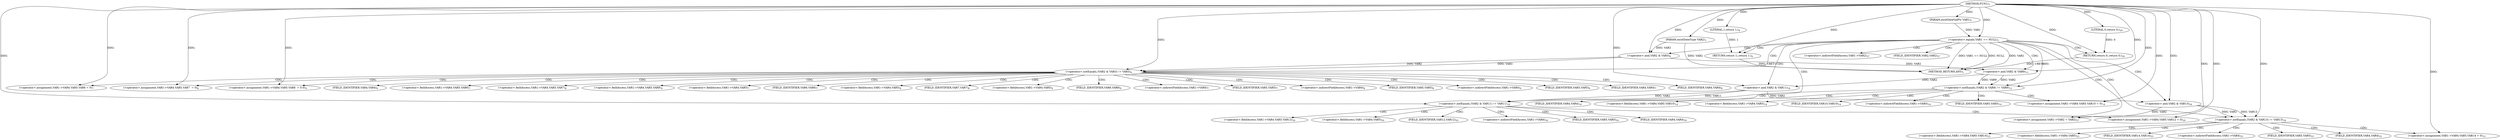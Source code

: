 digraph "FUN1" {  
"8" [label = <(METHOD,FUN1)<SUB>1</SUB>> ]
"108" [label = <(METHOD_RETURN,ANY)<SUB>1</SUB>> ]
"9" [label = <(PARAM,exsltDateValPtr VAR1)<SUB>1</SUB>> ]
"10" [label = <(PARAM,exsltDateType VAR2)<SUB>1</SUB>> ]
"101" [label = <(&lt;operator&gt;.assignment,VAR1-&gt;VAR2 = VAR2)<SUB>27</SUB>> ]
"106" [label = <(RETURN,return 0;,return 0;)<SUB>29</SUB>> ]
"13" [label = <(&lt;operator&gt;.equals,VAR1 == NULL)<SUB>3</SUB>> ]
"20" [label = <(&lt;operator&gt;.notEquals,(VAR2 &amp; VAR3) != VAR3)<SUB>6</SUB>> ]
"54" [label = <(&lt;operator&gt;.notEquals,(VAR2 &amp; VAR9) != VAR9)<SUB>12</SUB>> ]
"70" [label = <(&lt;operator&gt;.notEquals,(VAR2 &amp; VAR11) != VAR11)<SUB>18</SUB>> ]
"86" [label = <(&lt;operator&gt;.notEquals,(VAR2 &amp; VAR13) != VAR13)<SUB>24</SUB>> ]
"107" [label = <(LITERAL,0,return 0;)<SUB>29</SUB>> ]
"17" [label = <(RETURN,return 1;,return 1;)<SUB>4</SUB>> ]
"26" [label = <(&lt;operator&gt;.assignment,VAR1-&gt;VAR4.VAR5.VAR6 = 0)<SUB>7</SUB>> ]
"35" [label = <(&lt;operator&gt;.assignment,VAR1-&gt;VAR4.VAR5.VAR7  = 0)<SUB>8</SUB>> ]
"44" [label = <(&lt;operator&gt;.assignment,VAR1-&gt;VAR4.VAR5.VAR8  = 0.0)<SUB>9</SUB>> ]
"60" [label = <(&lt;operator&gt;.assignment,VAR1-&gt;VAR4.VAR5.VAR10 = 0)<SUB>14</SUB>> ]
"76" [label = <(&lt;operator&gt;.assignment,VAR1-&gt;VAR4.VAR5.VAR12 = 0)<SUB>20</SUB>> ]
"92" [label = <(&lt;operator&gt;.assignment,VAR1-&gt;VAR4.VAR5.VAR14 = 0)<SUB>25</SUB>> ]
"18" [label = <(LITERAL,1,return 1;)<SUB>4</SUB>> ]
"21" [label = <(&lt;operator&gt;.and,VAR2 &amp; VAR3)<SUB>6</SUB>> ]
"55" [label = <(&lt;operator&gt;.and,VAR2 &amp; VAR9)<SUB>12</SUB>> ]
"71" [label = <(&lt;operator&gt;.and,VAR2 &amp; VAR11)<SUB>18</SUB>> ]
"87" [label = <(&lt;operator&gt;.and,VAR2 &amp; VAR13)<SUB>24</SUB>> ]
"102" [label = <(&lt;operator&gt;.indirectFieldAccess,VAR1-&gt;VAR2)<SUB>27</SUB>> ]
"104" [label = <(FIELD_IDENTIFIER,VAR2,VAR2)<SUB>27</SUB>> ]
"27" [label = <(&lt;operator&gt;.fieldAccess,VAR1-&gt;VAR4.VAR5.VAR6)<SUB>7</SUB>> ]
"36" [label = <(&lt;operator&gt;.fieldAccess,VAR1-&gt;VAR4.VAR5.VAR7)<SUB>8</SUB>> ]
"45" [label = <(&lt;operator&gt;.fieldAccess,VAR1-&gt;VAR4.VAR5.VAR8)<SUB>9</SUB>> ]
"61" [label = <(&lt;operator&gt;.fieldAccess,VAR1-&gt;VAR4.VAR5.VAR10)<SUB>14</SUB>> ]
"77" [label = <(&lt;operator&gt;.fieldAccess,VAR1-&gt;VAR4.VAR5.VAR12)<SUB>20</SUB>> ]
"93" [label = <(&lt;operator&gt;.fieldAccess,VAR1-&gt;VAR4.VAR5.VAR14)<SUB>25</SUB>> ]
"28" [label = <(&lt;operator&gt;.fieldAccess,VAR1-&gt;VAR4.VAR5)<SUB>7</SUB>> ]
"33" [label = <(FIELD_IDENTIFIER,VAR6,VAR6)<SUB>7</SUB>> ]
"37" [label = <(&lt;operator&gt;.fieldAccess,VAR1-&gt;VAR4.VAR5)<SUB>8</SUB>> ]
"42" [label = <(FIELD_IDENTIFIER,VAR7,VAR7)<SUB>8</SUB>> ]
"46" [label = <(&lt;operator&gt;.fieldAccess,VAR1-&gt;VAR4.VAR5)<SUB>9</SUB>> ]
"51" [label = <(FIELD_IDENTIFIER,VAR8,VAR8)<SUB>9</SUB>> ]
"62" [label = <(&lt;operator&gt;.fieldAccess,VAR1-&gt;VAR4.VAR5)<SUB>14</SUB>> ]
"67" [label = <(FIELD_IDENTIFIER,VAR10,VAR10)<SUB>14</SUB>> ]
"78" [label = <(&lt;operator&gt;.fieldAccess,VAR1-&gt;VAR4.VAR5)<SUB>20</SUB>> ]
"83" [label = <(FIELD_IDENTIFIER,VAR12,VAR12)<SUB>20</SUB>> ]
"94" [label = <(&lt;operator&gt;.fieldAccess,VAR1-&gt;VAR4.VAR5)<SUB>25</SUB>> ]
"99" [label = <(FIELD_IDENTIFIER,VAR14,VAR14)<SUB>25</SUB>> ]
"29" [label = <(&lt;operator&gt;.indirectFieldAccess,VAR1-&gt;VAR4)<SUB>7</SUB>> ]
"32" [label = <(FIELD_IDENTIFIER,VAR5,VAR5)<SUB>7</SUB>> ]
"38" [label = <(&lt;operator&gt;.indirectFieldAccess,VAR1-&gt;VAR4)<SUB>8</SUB>> ]
"41" [label = <(FIELD_IDENTIFIER,VAR5,VAR5)<SUB>8</SUB>> ]
"47" [label = <(&lt;operator&gt;.indirectFieldAccess,VAR1-&gt;VAR4)<SUB>9</SUB>> ]
"50" [label = <(FIELD_IDENTIFIER,VAR5,VAR5)<SUB>9</SUB>> ]
"63" [label = <(&lt;operator&gt;.indirectFieldAccess,VAR1-&gt;VAR4)<SUB>14</SUB>> ]
"66" [label = <(FIELD_IDENTIFIER,VAR5,VAR5)<SUB>14</SUB>> ]
"79" [label = <(&lt;operator&gt;.indirectFieldAccess,VAR1-&gt;VAR4)<SUB>20</SUB>> ]
"82" [label = <(FIELD_IDENTIFIER,VAR5,VAR5)<SUB>20</SUB>> ]
"95" [label = <(&lt;operator&gt;.indirectFieldAccess,VAR1-&gt;VAR4)<SUB>25</SUB>> ]
"98" [label = <(FIELD_IDENTIFIER,VAR5,VAR5)<SUB>25</SUB>> ]
"31" [label = <(FIELD_IDENTIFIER,VAR4,VAR4)<SUB>7</SUB>> ]
"40" [label = <(FIELD_IDENTIFIER,VAR4,VAR4)<SUB>8</SUB>> ]
"49" [label = <(FIELD_IDENTIFIER,VAR4,VAR4)<SUB>9</SUB>> ]
"65" [label = <(FIELD_IDENTIFIER,VAR4,VAR4)<SUB>14</SUB>> ]
"81" [label = <(FIELD_IDENTIFIER,VAR4,VAR4)<SUB>20</SUB>> ]
"97" [label = <(FIELD_IDENTIFIER,VAR4,VAR4)<SUB>25</SUB>> ]
  "17" -> "108"  [ label = "DDG: &lt;RET&gt;"] 
  "106" -> "108"  [ label = "DDG: &lt;RET&gt;"] 
  "10" -> "108"  [ label = "DDG: VAR2"] 
  "13" -> "108"  [ label = "DDG: VAR1"] 
  "13" -> "108"  [ label = "DDG: VAR1 == NULL"] 
  "13" -> "108"  [ label = "DDG: NULL"] 
  "8" -> "9"  [ label = "DDG: "] 
  "8" -> "10"  [ label = "DDG: "] 
  "87" -> "101"  [ label = "DDG: VAR2"] 
  "8" -> "101"  [ label = "DDG: "] 
  "107" -> "106"  [ label = "DDG: 0"] 
  "8" -> "106"  [ label = "DDG: "] 
  "8" -> "107"  [ label = "DDG: "] 
  "9" -> "13"  [ label = "DDG: VAR1"] 
  "8" -> "13"  [ label = "DDG: "] 
  "18" -> "17"  [ label = "DDG: 1"] 
  "8" -> "17"  [ label = "DDG: "] 
  "21" -> "20"  [ label = "DDG: VAR2"] 
  "21" -> "20"  [ label = "DDG: VAR3"] 
  "8" -> "20"  [ label = "DDG: "] 
  "8" -> "26"  [ label = "DDG: "] 
  "8" -> "35"  [ label = "DDG: "] 
  "8" -> "44"  [ label = "DDG: "] 
  "55" -> "54"  [ label = "DDG: VAR2"] 
  "55" -> "54"  [ label = "DDG: VAR9"] 
  "8" -> "54"  [ label = "DDG: "] 
  "8" -> "60"  [ label = "DDG: "] 
  "71" -> "70"  [ label = "DDG: VAR2"] 
  "71" -> "70"  [ label = "DDG: VAR11"] 
  "8" -> "70"  [ label = "DDG: "] 
  "8" -> "76"  [ label = "DDG: "] 
  "87" -> "86"  [ label = "DDG: VAR2"] 
  "87" -> "86"  [ label = "DDG: VAR13"] 
  "8" -> "86"  [ label = "DDG: "] 
  "8" -> "92"  [ label = "DDG: "] 
  "8" -> "18"  [ label = "DDG: "] 
  "10" -> "21"  [ label = "DDG: VAR2"] 
  "8" -> "21"  [ label = "DDG: "] 
  "21" -> "55"  [ label = "DDG: VAR2"] 
  "8" -> "55"  [ label = "DDG: "] 
  "55" -> "71"  [ label = "DDG: VAR2"] 
  "8" -> "71"  [ label = "DDG: "] 
  "71" -> "87"  [ label = "DDG: VAR2"] 
  "8" -> "87"  [ label = "DDG: "] 
  "13" -> "17"  [ label = "CDG: "] 
  "13" -> "21"  [ label = "CDG: "] 
  "13" -> "102"  [ label = "CDG: "] 
  "13" -> "20"  [ label = "CDG: "] 
  "13" -> "104"  [ label = "CDG: "] 
  "13" -> "106"  [ label = "CDG: "] 
  "13" -> "87"  [ label = "CDG: "] 
  "13" -> "101"  [ label = "CDG: "] 
  "13" -> "54"  [ label = "CDG: "] 
  "13" -> "71"  [ label = "CDG: "] 
  "13" -> "70"  [ label = "CDG: "] 
  "13" -> "55"  [ label = "CDG: "] 
  "13" -> "86"  [ label = "CDG: "] 
  "20" -> "47"  [ label = "CDG: "] 
  "20" -> "32"  [ label = "CDG: "] 
  "20" -> "49"  [ label = "CDG: "] 
  "20" -> "26"  [ label = "CDG: "] 
  "20" -> "42"  [ label = "CDG: "] 
  "20" -> "51"  [ label = "CDG: "] 
  "20" -> "28"  [ label = "CDG: "] 
  "20" -> "37"  [ label = "CDG: "] 
  "20" -> "46"  [ label = "CDG: "] 
  "20" -> "38"  [ label = "CDG: "] 
  "20" -> "45"  [ label = "CDG: "] 
  "20" -> "27"  [ label = "CDG: "] 
  "20" -> "40"  [ label = "CDG: "] 
  "20" -> "29"  [ label = "CDG: "] 
  "20" -> "50"  [ label = "CDG: "] 
  "20" -> "44"  [ label = "CDG: "] 
  "20" -> "35"  [ label = "CDG: "] 
  "20" -> "33"  [ label = "CDG: "] 
  "20" -> "36"  [ label = "CDG: "] 
  "20" -> "41"  [ label = "CDG: "] 
  "20" -> "31"  [ label = "CDG: "] 
  "54" -> "60"  [ label = "CDG: "] 
  "54" -> "66"  [ label = "CDG: "] 
  "54" -> "67"  [ label = "CDG: "] 
  "54" -> "65"  [ label = "CDG: "] 
  "54" -> "61"  [ label = "CDG: "] 
  "54" -> "63"  [ label = "CDG: "] 
  "54" -> "62"  [ label = "CDG: "] 
  "70" -> "77"  [ label = "CDG: "] 
  "70" -> "81"  [ label = "CDG: "] 
  "70" -> "76"  [ label = "CDG: "] 
  "70" -> "82"  [ label = "CDG: "] 
  "70" -> "79"  [ label = "CDG: "] 
  "70" -> "83"  [ label = "CDG: "] 
  "70" -> "78"  [ label = "CDG: "] 
  "86" -> "94"  [ label = "CDG: "] 
  "86" -> "98"  [ label = "CDG: "] 
  "86" -> "99"  [ label = "CDG: "] 
  "86" -> "95"  [ label = "CDG: "] 
  "86" -> "92"  [ label = "CDG: "] 
  "86" -> "97"  [ label = "CDG: "] 
  "86" -> "93"  [ label = "CDG: "] 
}

